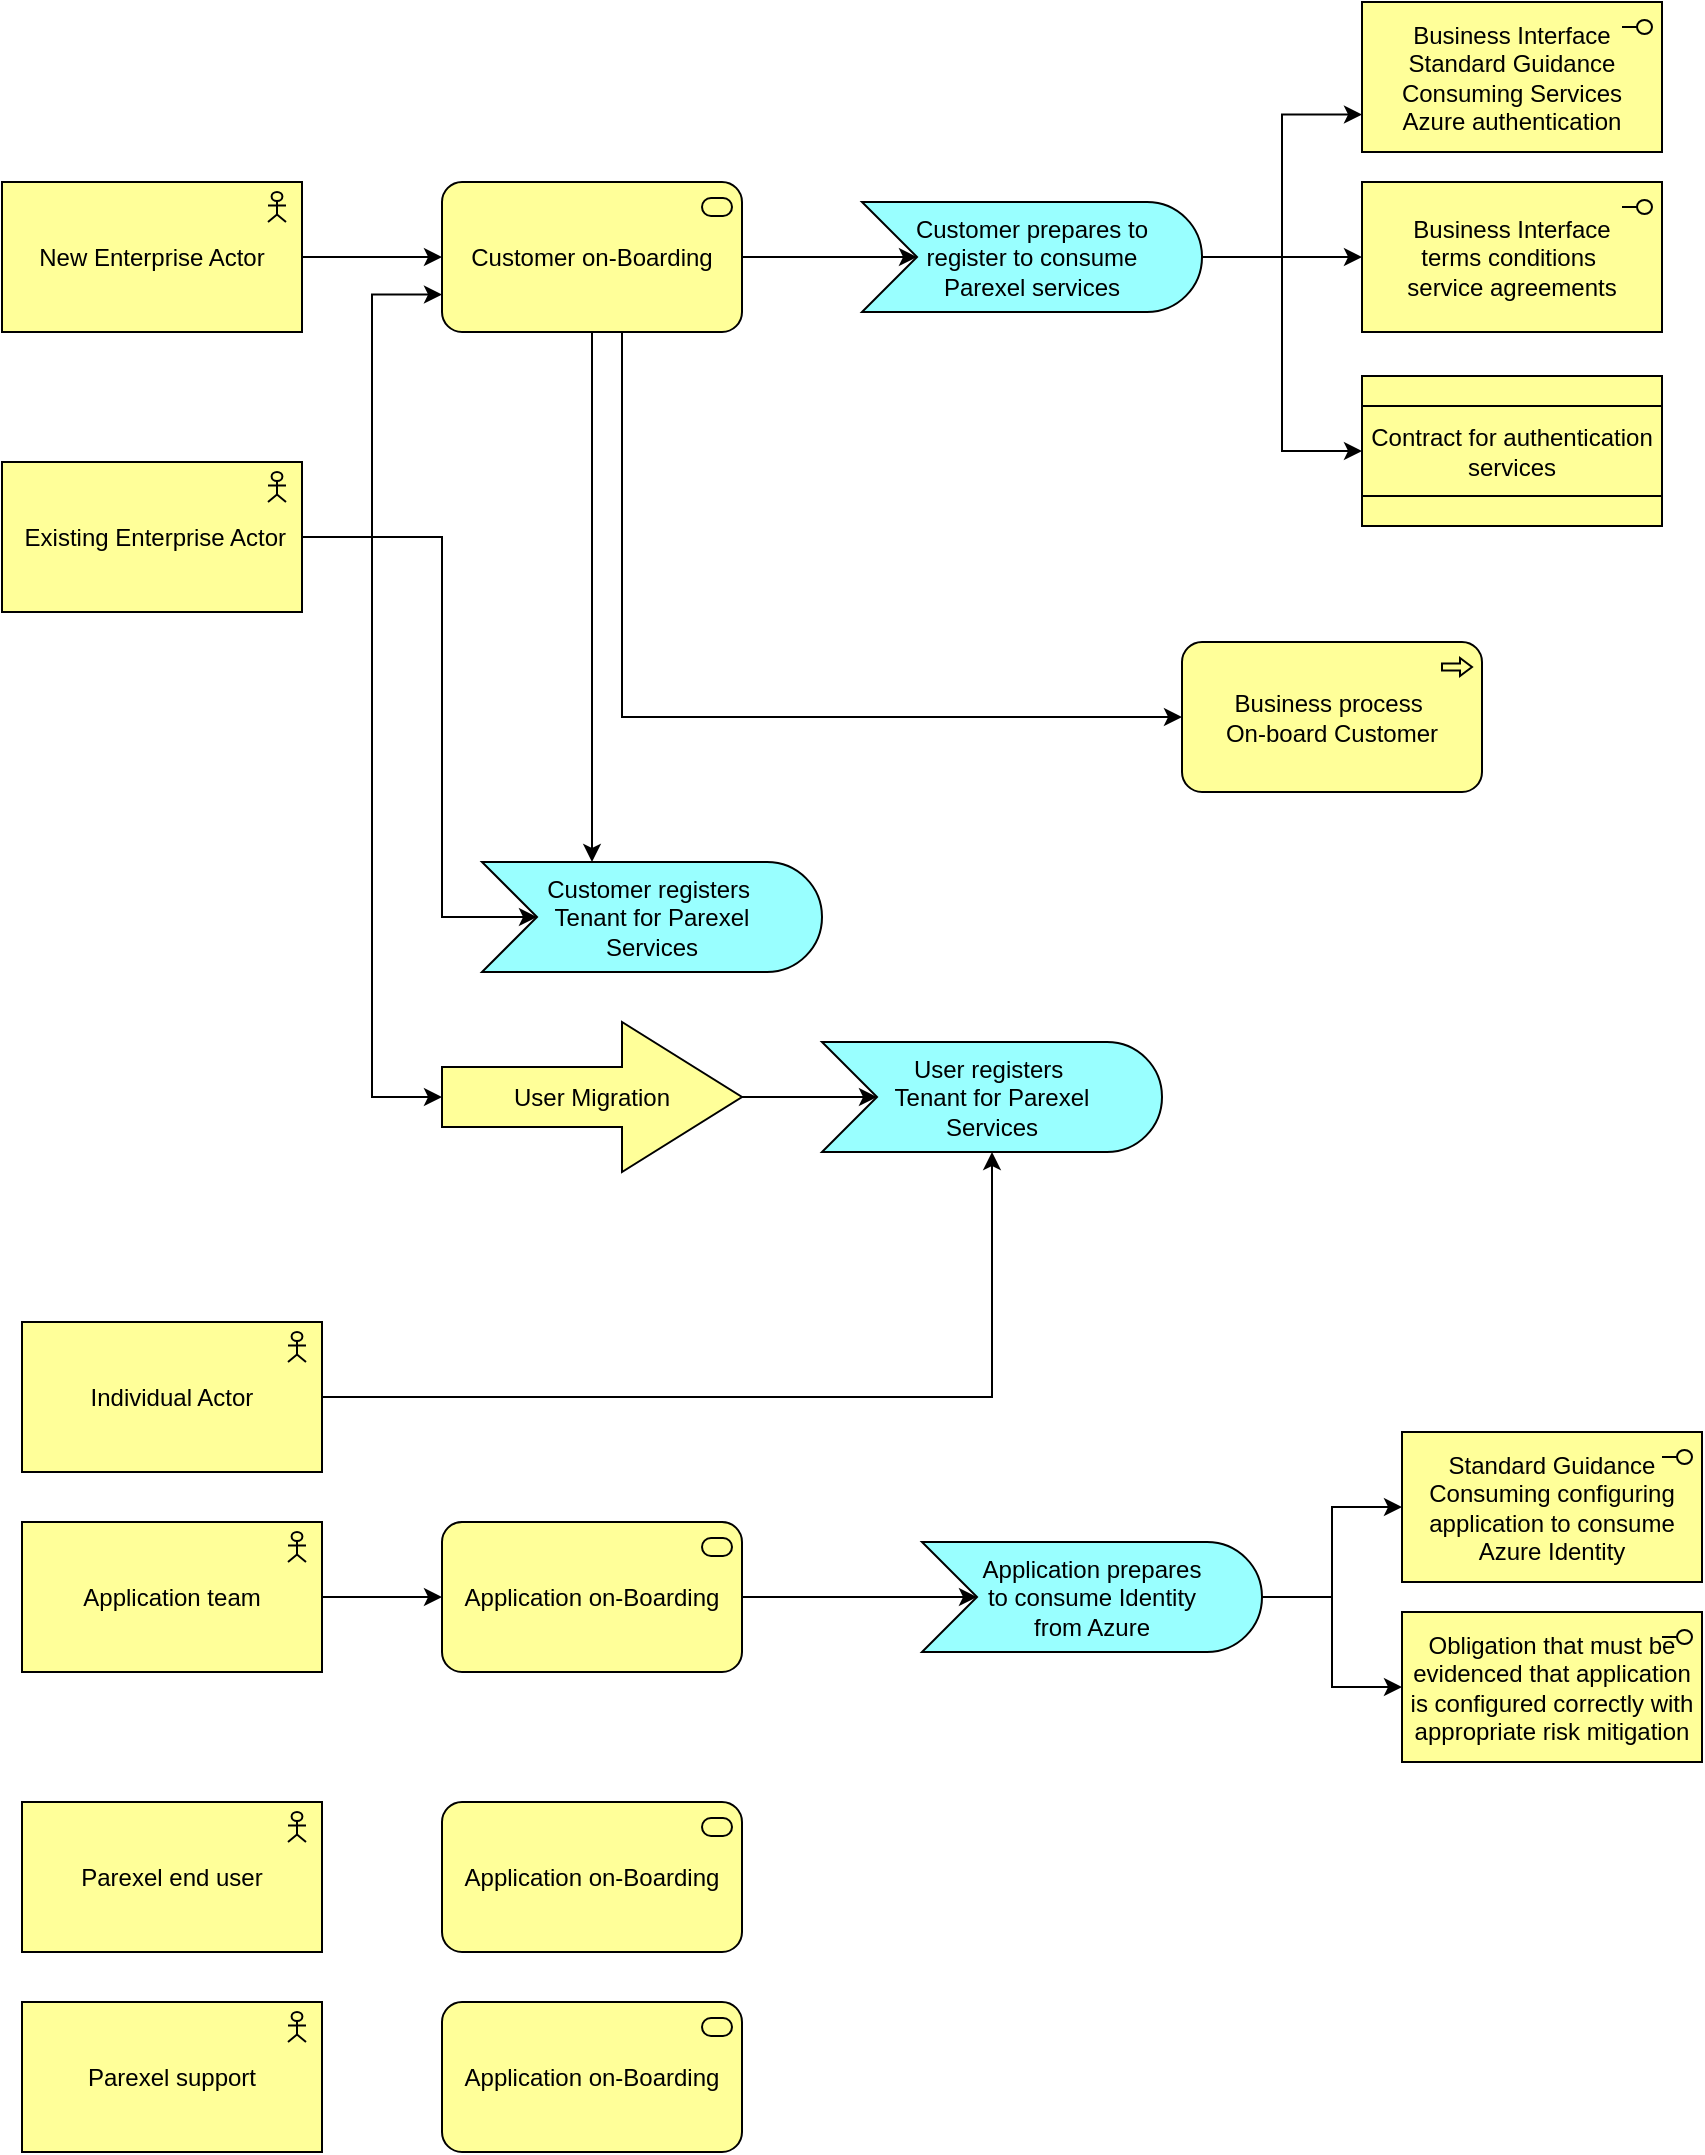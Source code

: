 <mxfile version="12.2.3" type="github" pages="2">
  <diagram name="Page-1" id="58cdce13-f638-feb5-8d6f-7d28b1aa9fa0">
    <mxGraphModel dx="1673" dy="861" grid="1" gridSize="10" guides="1" tooltips="1" connect="1" arrows="1" fold="1" page="1" pageScale="1" pageWidth="1100" pageHeight="850" background="#ffffff" math="0" shadow="0">
      <root>
        <mxCell id="0"/>
        <mxCell id="1" parent="0"/>
        <mxCell id="WaT9J8ldT_27_ol-54Zy-13" style="edgeStyle=orthogonalEdgeStyle;rounded=0;orthogonalLoop=1;jettySize=auto;html=1;entryX=0;entryY=0.75;entryDx=0;entryDy=0;entryPerimeter=0;" edge="1" parent="1" source="WaT9J8ldT_27_ol-54Zy-2" target="WaT9J8ldT_27_ol-54Zy-11">
          <mxGeometry relative="1" as="geometry"/>
        </mxCell>
        <mxCell id="WaT9J8ldT_27_ol-54Zy-14" style="edgeStyle=orthogonalEdgeStyle;rounded=0;orthogonalLoop=1;jettySize=auto;html=1;entryX=0;entryY=0.5;entryDx=0;entryDy=0;entryPerimeter=0;" edge="1" parent="1" source="WaT9J8ldT_27_ol-54Zy-2" target="WaT9J8ldT_27_ol-54Zy-12">
          <mxGeometry relative="1" as="geometry"/>
        </mxCell>
        <mxCell id="WaT9J8ldT_27_ol-54Zy-16" style="edgeStyle=orthogonalEdgeStyle;rounded=0;orthogonalLoop=1;jettySize=auto;html=1;entryX=0;entryY=0.5;entryDx=0;entryDy=0;entryPerimeter=0;" edge="1" parent="1" source="WaT9J8ldT_27_ol-54Zy-2" target="WaT9J8ldT_27_ol-54Zy-15">
          <mxGeometry relative="1" as="geometry"/>
        </mxCell>
        <mxCell id="WaT9J8ldT_27_ol-54Zy-2" value="Customer prepares to&lt;br&gt;register to&amp;nbsp;consume&lt;br&gt;Parexel services" style="html=1;outlineConnect=0;whiteSpace=wrap;fillColor=#99ffff;shape=mxgraph.archimate3.event;" vertex="1" parent="1">
          <mxGeometry x="450" y="140" width="170" height="55" as="geometry"/>
        </mxCell>
        <mxCell id="WaT9J8ldT_27_ol-54Zy-9" style="edgeStyle=orthogonalEdgeStyle;rounded=0;orthogonalLoop=1;jettySize=auto;html=1;entryX=0;entryY=0.5;entryDx=0;entryDy=0;entryPerimeter=0;" edge="1" parent="1" source="WaT9J8ldT_27_ol-54Zy-7" target="WaT9J8ldT_27_ol-54Zy-20">
          <mxGeometry relative="1" as="geometry">
            <Array as="points">
              <mxPoint x="220" y="168"/>
              <mxPoint x="220" y="168"/>
            </Array>
          </mxGeometry>
        </mxCell>
        <mxCell id="WaT9J8ldT_27_ol-54Zy-7" value="New Enterprise Actor" style="html=1;outlineConnect=0;whiteSpace=wrap;fillColor=#ffff99;shape=mxgraph.archimate3.application;appType=actor;archiType=square;" vertex="1" parent="1">
          <mxGeometry x="20" y="130" width="150" height="75" as="geometry"/>
        </mxCell>
        <mxCell id="VZ0pMEU6_JE_VZrrwxU3-5" style="edgeStyle=orthogonalEdgeStyle;rounded=0;orthogonalLoop=1;jettySize=auto;html=1;" edge="1" parent="1" source="WaT9J8ldT_27_ol-54Zy-8" target="VZ0pMEU6_JE_VZrrwxU3-3">
          <mxGeometry relative="1" as="geometry"/>
        </mxCell>
        <mxCell id="WaT9J8ldT_27_ol-54Zy-8" value="Individual Actor" style="html=1;outlineConnect=0;whiteSpace=wrap;fillColor=#ffff99;shape=mxgraph.archimate3.application;appType=actor;archiType=square;" vertex="1" parent="1">
          <mxGeometry x="30" y="700" width="150" height="75" as="geometry"/>
        </mxCell>
        <mxCell id="WaT9J8ldT_27_ol-54Zy-11" value="Business Interface&lt;br&gt;Standard Guidance&lt;br&gt;Consuming Services&lt;br&gt;Azure authentication" style="html=1;outlineConnect=0;whiteSpace=wrap;fillColor=#ffff99;shape=mxgraph.archimate3.application;appType=interface;archiType=square;" vertex="1" parent="1">
          <mxGeometry x="700" y="40" width="150" height="75" as="geometry"/>
        </mxCell>
        <mxCell id="WaT9J8ldT_27_ol-54Zy-12" value="Business Interface&lt;br&gt;terms conditions&amp;nbsp;&lt;br&gt;service agreements" style="html=1;outlineConnect=0;whiteSpace=wrap;fillColor=#ffff99;shape=mxgraph.archimate3.application;appType=interface;archiType=square;" vertex="1" parent="1">
          <mxGeometry x="700" y="130" width="150" height="75" as="geometry"/>
        </mxCell>
        <mxCell id="WaT9J8ldT_27_ol-54Zy-15" value="Contract for authentication services" style="html=1;outlineConnect=0;whiteSpace=wrap;fillColor=#ffff99;shape=mxgraph.archimate3.contract;" vertex="1" parent="1">
          <mxGeometry x="700" y="227" width="150" height="75" as="geometry"/>
        </mxCell>
        <mxCell id="WaT9J8ldT_27_ol-54Zy-17" value="Customer registers&amp;nbsp;&lt;br&gt;Tenant for Parexel&lt;br&gt;Services" style="html=1;outlineConnect=0;whiteSpace=wrap;fillColor=#99ffff;shape=mxgraph.archimate3.event;" vertex="1" parent="1">
          <mxGeometry x="260" y="470" width="170" height="55" as="geometry"/>
        </mxCell>
        <mxCell id="WaT9J8ldT_27_ol-54Zy-27" style="edgeStyle=orthogonalEdgeStyle;rounded=0;orthogonalLoop=1;jettySize=auto;html=1;entryX=0;entryY=0;entryDx=27.5;entryDy=27.5;entryPerimeter=0;" edge="1" parent="1" source="WaT9J8ldT_27_ol-54Zy-20" target="WaT9J8ldT_27_ol-54Zy-2">
          <mxGeometry relative="1" as="geometry"/>
        </mxCell>
        <mxCell id="WaT9J8ldT_27_ol-54Zy-30" style="edgeStyle=orthogonalEdgeStyle;rounded=0;orthogonalLoop=1;jettySize=auto;html=1;entryX=0;entryY=0.5;entryDx=0;entryDy=0;entryPerimeter=0;" edge="1" parent="1" source="WaT9J8ldT_27_ol-54Zy-20" target="WaT9J8ldT_27_ol-54Zy-28">
          <mxGeometry relative="1" as="geometry">
            <Array as="points">
              <mxPoint x="330" y="398"/>
            </Array>
          </mxGeometry>
        </mxCell>
        <mxCell id="hE2dEJookT6RvtVeQYs--1" style="edgeStyle=orthogonalEdgeStyle;rounded=0;orthogonalLoop=1;jettySize=auto;html=1;" edge="1" parent="1" source="WaT9J8ldT_27_ol-54Zy-20" target="WaT9J8ldT_27_ol-54Zy-17">
          <mxGeometry relative="1" as="geometry">
            <mxPoint x="300" y="370" as="targetPoint"/>
            <Array as="points">
              <mxPoint x="315" y="370"/>
              <mxPoint x="315" y="370"/>
            </Array>
          </mxGeometry>
        </mxCell>
        <mxCell id="WaT9J8ldT_27_ol-54Zy-20" value="Customer on-Boarding" style="html=1;outlineConnect=0;whiteSpace=wrap;fillColor=#ffff99;shape=mxgraph.archimate3.application;appType=serv;archiType=rounded;" vertex="1" parent="1">
          <mxGeometry x="240" y="130" width="150" height="75" as="geometry"/>
        </mxCell>
        <mxCell id="WaT9J8ldT_27_ol-54Zy-21" value="Parexel end user" style="html=1;outlineConnect=0;whiteSpace=wrap;fillColor=#ffff99;shape=mxgraph.archimate3.application;appType=actor;archiType=square;" vertex="1" parent="1">
          <mxGeometry x="30" y="940" width="150" height="75" as="geometry"/>
        </mxCell>
        <mxCell id="WaT9J8ldT_27_ol-54Zy-22" value="Parexel support" style="html=1;outlineConnect=0;whiteSpace=wrap;fillColor=#ffff99;shape=mxgraph.archimate3.application;appType=actor;archiType=square;" vertex="1" parent="1">
          <mxGeometry x="30" y="1040" width="150" height="75" as="geometry"/>
        </mxCell>
        <mxCell id="VZ0pMEU6_JE_VZrrwxU3-8" style="edgeStyle=orthogonalEdgeStyle;rounded=0;orthogonalLoop=1;jettySize=auto;html=1;exitX=1;exitY=0.5;exitDx=0;exitDy=0;exitPerimeter=0;entryX=0;entryY=0.5;entryDx=0;entryDy=0;entryPerimeter=0;" edge="1" parent="1" source="WaT9J8ldT_27_ol-54Zy-23" target="WaT9J8ldT_27_ol-54Zy-24">
          <mxGeometry relative="1" as="geometry"/>
        </mxCell>
        <mxCell id="WaT9J8ldT_27_ol-54Zy-23" value="Application team" style="html=1;outlineConnect=0;whiteSpace=wrap;fillColor=#ffff99;shape=mxgraph.archimate3.application;appType=actor;archiType=square;" vertex="1" parent="1">
          <mxGeometry x="30" y="800" width="150" height="75" as="geometry"/>
        </mxCell>
        <mxCell id="VZ0pMEU6_JE_VZrrwxU3-9" style="edgeStyle=orthogonalEdgeStyle;rounded=0;orthogonalLoop=1;jettySize=auto;html=1;exitX=1;exitY=0.5;exitDx=0;exitDy=0;exitPerimeter=0;entryX=0;entryY=0;entryDx=27.5;entryDy=27.5;entryPerimeter=0;" edge="1" parent="1" source="WaT9J8ldT_27_ol-54Zy-24" target="VZ0pMEU6_JE_VZrrwxU3-7">
          <mxGeometry relative="1" as="geometry"/>
        </mxCell>
        <mxCell id="WaT9J8ldT_27_ol-54Zy-24" value="Application on-Boarding" style="html=1;outlineConnect=0;whiteSpace=wrap;fillColor=#ffff99;shape=mxgraph.archimate3.application;appType=serv;archiType=rounded;" vertex="1" parent="1">
          <mxGeometry x="240" y="800" width="150" height="75" as="geometry"/>
        </mxCell>
        <mxCell id="WaT9J8ldT_27_ol-54Zy-25" value="Application on-Boarding" style="html=1;outlineConnect=0;whiteSpace=wrap;fillColor=#ffff99;shape=mxgraph.archimate3.application;appType=serv;archiType=rounded;" vertex="1" parent="1">
          <mxGeometry x="240" y="1040" width="150" height="75" as="geometry"/>
        </mxCell>
        <mxCell id="WaT9J8ldT_27_ol-54Zy-26" value="Application on-Boarding" style="html=1;outlineConnect=0;whiteSpace=wrap;fillColor=#ffff99;shape=mxgraph.archimate3.application;appType=serv;archiType=rounded;" vertex="1" parent="1">
          <mxGeometry x="240" y="940" width="150" height="75" as="geometry"/>
        </mxCell>
        <mxCell id="WaT9J8ldT_27_ol-54Zy-28" value="Business process&amp;nbsp;&lt;br&gt;On-board Customer" style="html=1;outlineConnect=0;whiteSpace=wrap;fillColor=#ffff99;shape=mxgraph.archimate3.application;appType=proc;archiType=rounded;" vertex="1" parent="1">
          <mxGeometry x="610" y="360" width="150" height="75" as="geometry"/>
        </mxCell>
        <mxCell id="hE2dEJookT6RvtVeQYs--3" style="edgeStyle=orthogonalEdgeStyle;rounded=0;orthogonalLoop=1;jettySize=auto;html=1;entryX=0;entryY=0.75;entryDx=0;entryDy=0;entryPerimeter=0;" edge="1" parent="1" source="hE2dEJookT6RvtVeQYs--2" target="WaT9J8ldT_27_ol-54Zy-20">
          <mxGeometry relative="1" as="geometry"/>
        </mxCell>
        <mxCell id="VZ0pMEU6_JE_VZrrwxU3-2" style="edgeStyle=orthogonalEdgeStyle;rounded=0;orthogonalLoop=1;jettySize=auto;html=1;exitX=1;exitY=0.5;exitDx=0;exitDy=0;exitPerimeter=0;entryX=0;entryY=0.5;entryDx=0;entryDy=0;entryPerimeter=0;" edge="1" parent="1" source="hE2dEJookT6RvtVeQYs--2" target="VZ0pMEU6_JE_VZrrwxU3-1">
          <mxGeometry relative="1" as="geometry"/>
        </mxCell>
        <mxCell id="VZ0pMEU6_JE_VZrrwxU3-4" style="edgeStyle=orthogonalEdgeStyle;rounded=0;orthogonalLoop=1;jettySize=auto;html=1;entryX=0;entryY=0;entryDx=27.5;entryDy=27.5;entryPerimeter=0;" edge="1" parent="1" source="hE2dEJookT6RvtVeQYs--2" target="WaT9J8ldT_27_ol-54Zy-17">
          <mxGeometry relative="1" as="geometry">
            <Array as="points">
              <mxPoint x="240" y="308"/>
              <mxPoint x="240" y="498"/>
            </Array>
          </mxGeometry>
        </mxCell>
        <mxCell id="hE2dEJookT6RvtVeQYs--2" value="&amp;nbsp;Existing Enterprise Actor" style="html=1;outlineConnect=0;whiteSpace=wrap;fillColor=#ffff99;shape=mxgraph.archimate3.application;appType=actor;archiType=square;" vertex="1" parent="1">
          <mxGeometry x="20" y="270" width="150" height="75" as="geometry"/>
        </mxCell>
        <mxCell id="VZ0pMEU6_JE_VZrrwxU3-6" style="edgeStyle=orthogonalEdgeStyle;rounded=0;orthogonalLoop=1;jettySize=auto;html=1;entryX=0;entryY=0;entryDx=27.5;entryDy=27.5;entryPerimeter=0;" edge="1" parent="1" source="VZ0pMEU6_JE_VZrrwxU3-1" target="VZ0pMEU6_JE_VZrrwxU3-3">
          <mxGeometry relative="1" as="geometry"/>
        </mxCell>
        <mxCell id="VZ0pMEU6_JE_VZrrwxU3-1" value="User Migration" style="html=1;outlineConnect=0;whiteSpace=wrap;fillColor=#ffff99;shape=mxgraph.archimate3.process;" vertex="1" parent="1">
          <mxGeometry x="240" y="550" width="150" height="75" as="geometry"/>
        </mxCell>
        <mxCell id="VZ0pMEU6_JE_VZrrwxU3-3" value="User registers&amp;nbsp;&lt;br&gt;Tenant for Parexel&lt;br&gt;Services" style="html=1;outlineConnect=0;whiteSpace=wrap;fillColor=#99ffff;shape=mxgraph.archimate3.event;" vertex="1" parent="1">
          <mxGeometry x="430" y="560" width="170" height="55" as="geometry"/>
        </mxCell>
        <mxCell id="VZ0pMEU6_JE_VZrrwxU3-12" style="edgeStyle=orthogonalEdgeStyle;rounded=0;orthogonalLoop=1;jettySize=auto;html=1;exitX=1;exitY=0.5;exitDx=0;exitDy=0;exitPerimeter=0;entryX=0;entryY=0.5;entryDx=0;entryDy=0;entryPerimeter=0;" edge="1" parent="1" source="VZ0pMEU6_JE_VZrrwxU3-7" target="VZ0pMEU6_JE_VZrrwxU3-10">
          <mxGeometry relative="1" as="geometry"/>
        </mxCell>
        <mxCell id="VZ0pMEU6_JE_VZrrwxU3-13" style="edgeStyle=orthogonalEdgeStyle;rounded=0;orthogonalLoop=1;jettySize=auto;html=1;entryX=0;entryY=0.5;entryDx=0;entryDy=0;entryPerimeter=0;" edge="1" parent="1" source="VZ0pMEU6_JE_VZrrwxU3-7" target="VZ0pMEU6_JE_VZrrwxU3-11">
          <mxGeometry relative="1" as="geometry"/>
        </mxCell>
        <mxCell id="VZ0pMEU6_JE_VZrrwxU3-7" value="Application prepares&lt;br&gt;to consume Identity&lt;br&gt;from Azure" style="html=1;outlineConnect=0;whiteSpace=wrap;fillColor=#99ffff;shape=mxgraph.archimate3.event;" vertex="1" parent="1">
          <mxGeometry x="480" y="810" width="170" height="55" as="geometry"/>
        </mxCell>
        <mxCell id="VZ0pMEU6_JE_VZrrwxU3-10" value="Standard Guidance&lt;br&gt;Consuming configuring application to consume Azure Identity" style="html=1;outlineConnect=0;whiteSpace=wrap;fillColor=#ffff99;shape=mxgraph.archimate3.application;appType=interface;archiType=square;" vertex="1" parent="1">
          <mxGeometry x="720" y="755" width="150" height="75" as="geometry"/>
        </mxCell>
        <mxCell id="VZ0pMEU6_JE_VZrrwxU3-11" value="Obligation that must be evidenced that application is configured correctly with appropriate risk mitigation" style="html=1;outlineConnect=0;whiteSpace=wrap;fillColor=#ffff99;shape=mxgraph.archimate3.application;appType=interface;archiType=square;" vertex="1" parent="1">
          <mxGeometry x="720" y="845" width="150" height="75" as="geometry"/>
        </mxCell>
      </root>
    </mxGraphModel>
  </diagram>
  <diagram id="n3km2oWGpMRYiT3DSOKO" name="Page-2">
    <mxGraphModel dx="1422" dy="732" grid="1" gridSize="10" guides="1" tooltips="1" connect="1" arrows="1" fold="1" page="1" pageScale="1" pageWidth="850" pageHeight="1100" math="0" shadow="0">
      <root>
        <mxCell id="VbwPId7YwTwKUUCDy0Y9-0"/>
        <mxCell id="VbwPId7YwTwKUUCDy0Y9-1" parent="VbwPId7YwTwKUUCDy0Y9-0"/>
        <mxCell id="VbwPId7YwTwKUUCDy0Y9-2" value="Business Actor" style="html=1;outlineConnect=0;whiteSpace=wrap;fillColor=#ffff99;shape=mxgraph.archimate3.application;appType=actor;archiType=square;" vertex="1" parent="VbwPId7YwTwKUUCDy0Y9-1">
          <mxGeometry x="50" y="50" width="150" height="75" as="geometry"/>
        </mxCell>
        <mxCell id="VbwPId7YwTwKUUCDy0Y9-3" value="Actor" style="html=1;outlineConnect=0;whiteSpace=wrap;fillColor=#ffff99;verticalLabelPosition=bottom;verticalAlign=top;align=center;shape=mxgraph.archimate3.actor;" vertex="1" parent="VbwPId7YwTwKUUCDy0Y9-1">
          <mxGeometry x="50" y="150" width="50" height="95" as="geometry"/>
        </mxCell>
        <mxCell id="VbwPId7YwTwKUUCDy0Y9-4" value="Business Role" style="html=1;outlineConnect=0;whiteSpace=wrap;fillColor=#ffff99;shape=mxgraph.archimate3.application;appType=role;archiType=square;" vertex="1" parent="VbwPId7YwTwKUUCDy0Y9-1">
          <mxGeometry x="50" y="290" width="150" height="75" as="geometry"/>
        </mxCell>
        <mxCell id="VbwPId7YwTwKUUCDy0Y9-5" value="Role&amp;nbsp; &amp;nbsp; &amp;nbsp;&amp;nbsp;" style="html=1;outlineConnect=0;whiteSpace=wrap;fillColor=#ffff99;shape=mxgraph.archimate3.role;" vertex="1" parent="VbwPId7YwTwKUUCDy0Y9-1">
          <mxGeometry x="50" y="390" width="85" height="50" as="geometry"/>
        </mxCell>
        <mxCell id="VbwPId7YwTwKUUCDy0Y9-6" value="Business Collaboration" style="html=1;outlineConnect=0;whiteSpace=wrap;fillColor=#ffff99;shape=mxgraph.archimate3.application;appType=collab;archiType=square;" vertex="1" parent="VbwPId7YwTwKUUCDy0Y9-1">
          <mxGeometry x="50" y="460" width="150" height="75" as="geometry"/>
        </mxCell>
        <mxCell id="VbwPId7YwTwKUUCDy0Y9-7" value="Collaboration" style="html=1;outlineConnect=0;whiteSpace=wrap;fillColor=#ffff99;shape=mxgraph.archimate3.collaboration;" vertex="1" parent="VbwPId7YwTwKUUCDy0Y9-1">
          <mxGeometry x="50" y="560" width="60" height="35" as="geometry"/>
        </mxCell>
        <mxCell id="VbwPId7YwTwKUUCDy0Y9-8" value="Business Interface" style="html=1;outlineConnect=0;whiteSpace=wrap;fillColor=#ffff99;shape=mxgraph.archimate3.application;appType=interface;archiType=square;" vertex="1" parent="VbwPId7YwTwKUUCDy0Y9-1">
          <mxGeometry x="50" y="620" width="150" height="75" as="geometry"/>
        </mxCell>
        <mxCell id="VbwPId7YwTwKUUCDy0Y9-9" value="Interface" style="html=1;outlineConnect=0;whiteSpace=wrap;fillColor=#ffff99;shape=mxgraph.archimate3.interface;" vertex="1" parent="VbwPId7YwTwKUUCDy0Y9-1">
          <mxGeometry x="65" y="720" width="70" height="35" as="geometry"/>
        </mxCell>
        <mxCell id="VbwPId7YwTwKUUCDy0Y9-10" value="Business Process" style="html=1;outlineConnect=0;whiteSpace=wrap;fillColor=#ffff99;shape=mxgraph.archimate3.application;appType=proc;archiType=rounded;" vertex="1" parent="VbwPId7YwTwKUUCDy0Y9-1">
          <mxGeometry x="50" y="780" width="150" height="75" as="geometry"/>
        </mxCell>
        <mxCell id="VbwPId7YwTwKUUCDy0Y9-11" value="process" style="html=1;outlineConnect=0;whiteSpace=wrap;fillColor=#ffff99;shape=mxgraph.archimate3.process;" vertex="1" parent="VbwPId7YwTwKUUCDy0Y9-1">
          <mxGeometry x="50" y="880" width="150" height="75" as="geometry"/>
        </mxCell>
        <mxCell id="VbwPId7YwTwKUUCDy0Y9-12" value="Business Function" style="html=1;outlineConnect=0;whiteSpace=wrap;fillColor=#ffff99;shape=mxgraph.archimate3.application;appType=func;archiType=rounded;" vertex="1" parent="VbwPId7YwTwKUUCDy0Y9-1">
          <mxGeometry x="50" y="980" width="150" height="75" as="geometry"/>
        </mxCell>
        <mxCell id="VbwPId7YwTwKUUCDy0Y9-13" value="Function" style="html=1;outlineConnect=0;whiteSpace=wrap;fillColor=#ffff99;shape=mxgraph.archimate3.function;" vertex="1" parent="VbwPId7YwTwKUUCDy0Y9-1">
          <mxGeometry x="280" y="50" width="75" height="75" as="geometry"/>
        </mxCell>
        <mxCell id="VbwPId7YwTwKUUCDy0Y9-14" value="Business Interaction" style="html=1;outlineConnect=0;whiteSpace=wrap;fillColor=#ffff99;shape=mxgraph.archimate3.application;appType=interaction;archiType=rounded;" vertex="1" parent="VbwPId7YwTwKUUCDy0Y9-1">
          <mxGeometry x="242.5" y="170" width="150" height="75" as="geometry"/>
        </mxCell>
        <mxCell id="VbwPId7YwTwKUUCDy0Y9-15" value="Interaction" style="html=1;outlineConnect=0;whiteSpace=wrap;fillColor=#ffff99;shape=mxgraph.archimate3.interaction;" vertex="1" parent="VbwPId7YwTwKUUCDy0Y9-1">
          <mxGeometry x="280" y="280" width="75" height="75" as="geometry"/>
        </mxCell>
        <mxCell id="VbwPId7YwTwKUUCDy0Y9-16" value="Business Service" style="html=1;outlineConnect=0;whiteSpace=wrap;fillColor=#ffff99;shape=mxgraph.archimate3.application;appType=serv;archiType=rounded;" vertex="1" parent="VbwPId7YwTwKUUCDy0Y9-1">
          <mxGeometry x="250" y="377.5" width="150" height="75" as="geometry"/>
        </mxCell>
        <mxCell id="VbwPId7YwTwKUUCDy0Y9-17" value="Service" style="html=1;outlineConnect=0;whiteSpace=wrap;fillColor=#ffff99;shape=mxgraph.archimate3.service;" vertex="1" parent="VbwPId7YwTwKUUCDy0Y9-1">
          <mxGeometry x="295" y="480" width="60" height="35" as="geometry"/>
        </mxCell>
        <mxCell id="VbwPId7YwTwKUUCDy0Y9-18" value="Application Event" style="html=1;outlineConnect=0;whiteSpace=wrap;fillColor=#ffff99;shape=mxgraph.archimate3.application;appType=event;archiType=rounded;" vertex="1" parent="VbwPId7YwTwKUUCDy0Y9-1">
          <mxGeometry x="260" y="550" width="150" height="75" as="geometry"/>
        </mxCell>
        <mxCell id="VbwPId7YwTwKUUCDy0Y9-19" value="Event" style="html=1;outlineConnect=0;whiteSpace=wrap;fillColor=#ffff99;shape=mxgraph.archimate3.event;" vertex="1" parent="VbwPId7YwTwKUUCDy0Y9-1">
          <mxGeometry x="280" y="640" width="60" height="35" as="geometry"/>
        </mxCell>
        <mxCell id="VbwPId7YwTwKUUCDy0Y9-20" value="Business Object" style="html=1;outlineConnect=0;whiteSpace=wrap;fillColor=#ffff99;shape=mxgraph.archimate3.businessObject;overflow=fill;" vertex="1" parent="VbwPId7YwTwKUUCDy0Y9-1">
          <mxGeometry x="275" y="700" width="150" height="75" as="geometry"/>
        </mxCell>
        <mxCell id="VbwPId7YwTwKUUCDy0Y9-21" value="Contract" style="html=1;outlineConnect=0;whiteSpace=wrap;fillColor=#ffff99;shape=mxgraph.archimate3.contract;" vertex="1" parent="VbwPId7YwTwKUUCDy0Y9-1">
          <mxGeometry x="280" y="790" width="150" height="75" as="geometry"/>
        </mxCell>
        <mxCell id="VbwPId7YwTwKUUCDy0Y9-22" value="Product" style="html=1;outlineConnect=0;whiteSpace=wrap;fillColor=#ffff99;shape=mxgraph.archimate3.product;" vertex="1" parent="VbwPId7YwTwKUUCDy0Y9-1">
          <mxGeometry x="275" y="880" width="150" height="75" as="geometry"/>
        </mxCell>
        <mxCell id="VbwPId7YwTwKUUCDy0Y9-23" value="Representation" style="html=1;outlineConnect=0;whiteSpace=wrap;fillColor=#ffff99;shape=mxgraph.archimate3.representation;" vertex="1" parent="VbwPId7YwTwKUUCDy0Y9-1">
          <mxGeometry x="275" y="972.5" width="150" height="90" as="geometry"/>
        </mxCell>
      </root>
    </mxGraphModel>
  </diagram>
</mxfile>
